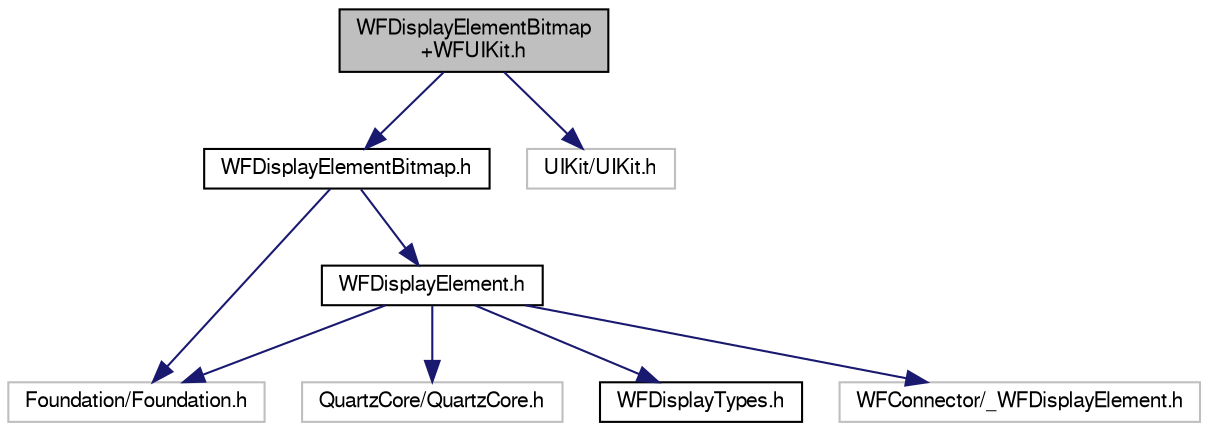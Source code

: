 digraph "WFDisplayElementBitmap+WFUIKit.h"
{
  edge [fontname="FreeSans",fontsize="10",labelfontname="FreeSans",labelfontsize="10"];
  node [fontname="FreeSans",fontsize="10",shape=record];
  Node1 [label="WFDisplayElementBitmap\l+WFUIKit.h",height=0.2,width=0.4,color="black", fillcolor="grey75", style="filled", fontcolor="black"];
  Node1 -> Node2 [color="midnightblue",fontsize="10",style="solid",fontname="FreeSans"];
  Node2 [label="WFDisplayElementBitmap.h",height=0.2,width=0.4,color="black", fillcolor="white", style="filled",URL="$_w_f_display_element_bitmap_8h.html"];
  Node2 -> Node3 [color="midnightblue",fontsize="10",style="solid",fontname="FreeSans"];
  Node3 [label="Foundation/Foundation.h",height=0.2,width=0.4,color="grey75", fillcolor="white", style="filled"];
  Node2 -> Node4 [color="midnightblue",fontsize="10",style="solid",fontname="FreeSans"];
  Node4 [label="WFDisplayElement.h",height=0.2,width=0.4,color="black", fillcolor="white", style="filled",URL="$_w_f_display_element_8h.html"];
  Node4 -> Node3 [color="midnightblue",fontsize="10",style="solid",fontname="FreeSans"];
  Node4 -> Node5 [color="midnightblue",fontsize="10",style="solid",fontname="FreeSans"];
  Node5 [label="QuartzCore/QuartzCore.h",height=0.2,width=0.4,color="grey75", fillcolor="white", style="filled"];
  Node4 -> Node6 [color="midnightblue",fontsize="10",style="solid",fontname="FreeSans"];
  Node6 [label="WFDisplayTypes.h",height=0.2,width=0.4,color="black", fillcolor="white", style="filled",URL="$_w_f_display_types_8h.html"];
  Node4 -> Node7 [color="midnightblue",fontsize="10",style="solid",fontname="FreeSans"];
  Node7 [label="WFConnector/_WFDisplayElement.h",height=0.2,width=0.4,color="grey75", fillcolor="white", style="filled"];
  Node1 -> Node8 [color="midnightblue",fontsize="10",style="solid",fontname="FreeSans"];
  Node8 [label="UIKit/UIKit.h",height=0.2,width=0.4,color="grey75", fillcolor="white", style="filled"];
}

